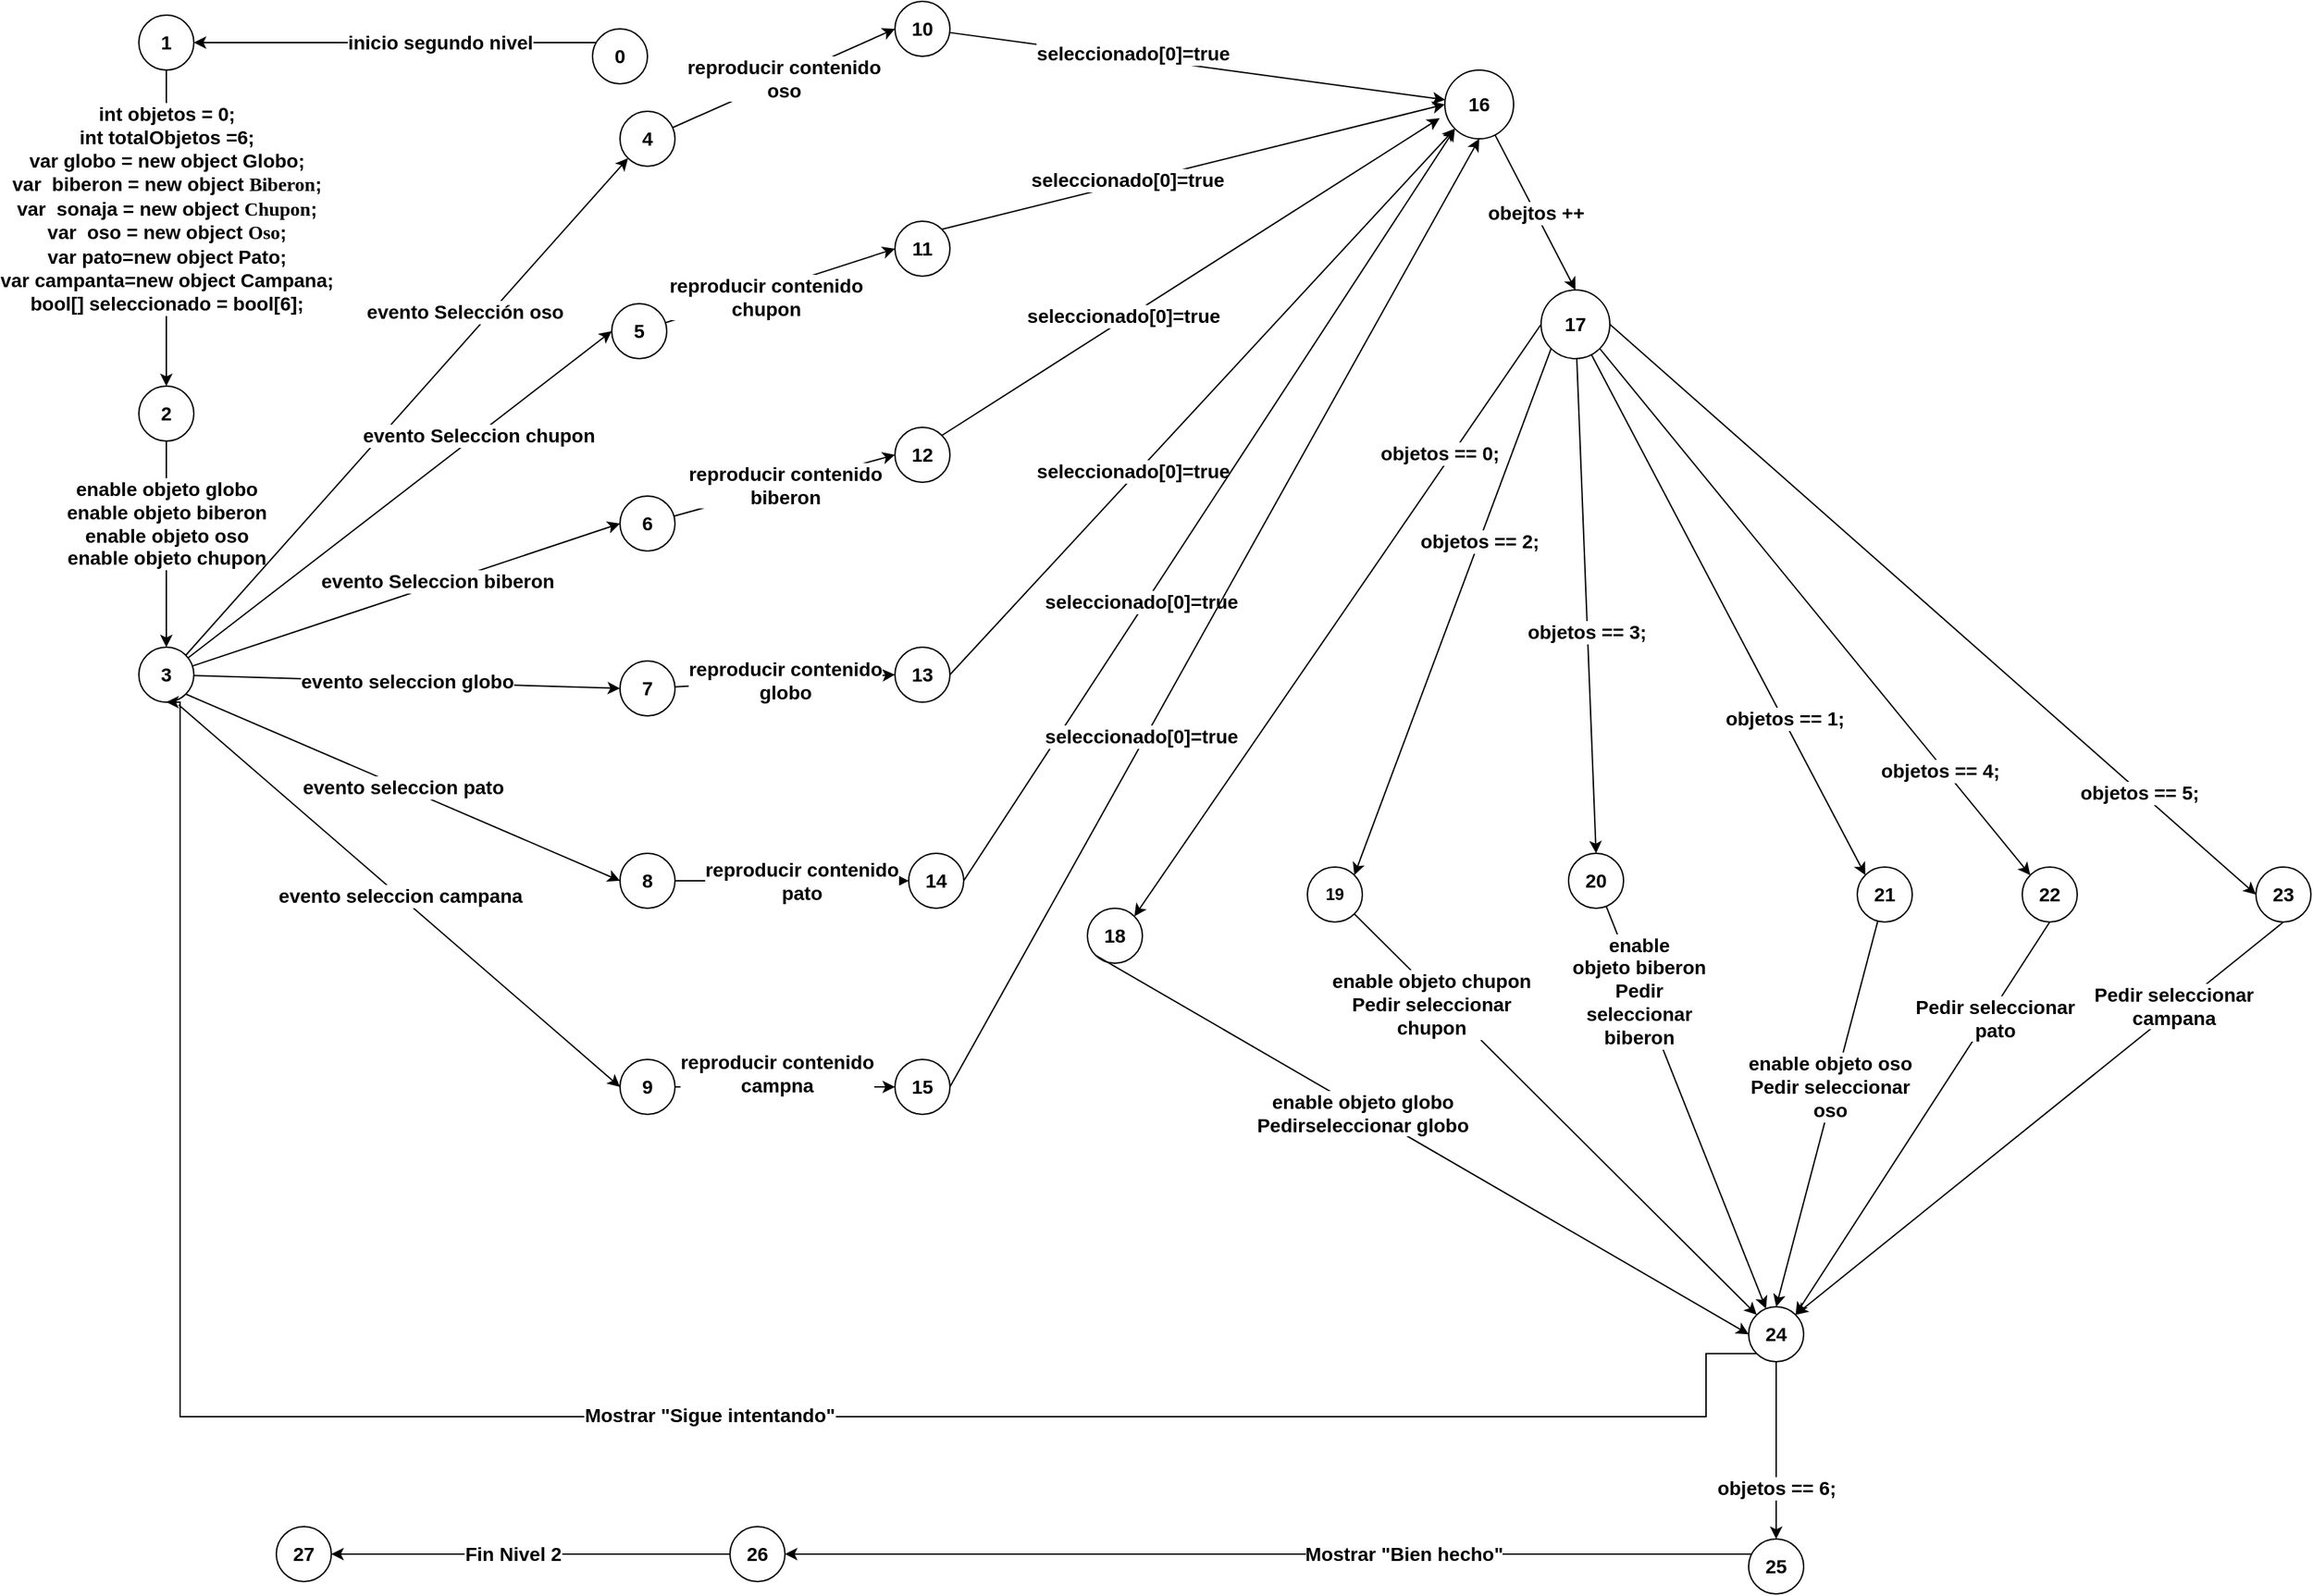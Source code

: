 <mxfile>
    <diagram id="CVBSpWrxWKY8yJDYZlBV" name="Page-1">
        <mxGraphModel dx="2367" dy="688" grid="1" gridSize="10" guides="1" tooltips="1" connect="1" arrows="1" fold="1" page="1" pageScale="1" pageWidth="827" pageHeight="1169" math="0" shadow="0">
            <root>
                <mxCell id="0"/>
                <mxCell id="1" parent="0"/>
                <mxCell id="2" value="&lt;font style=&quot;font-size: 14px&quot;&gt;&lt;b&gt;int objetos = 0;&lt;br&gt;int totalObjetos =6;&lt;br&gt;var globo = new object Globo;&lt;br&gt;var&amp;nbsp; biberon = new object&amp;nbsp;&lt;span id=&quot;docs-internal-guid-bed3e04a-7fff-10f9-2f48-ff0e256e0e4b&quot;&gt;&lt;span style=&quot;font-family: &amp;#34;times&amp;#34; , serif ; background-color: transparent ; vertical-align: baseline&quot;&gt;Biberon&lt;/span&gt;&lt;/span&gt;;&lt;br&gt;var&amp;nbsp; sonaja = new object &lt;font face=&quot;times, serif&quot;&gt;Chupon&lt;/font&gt;;&lt;br&gt;var&amp;nbsp; oso = new object&amp;nbsp;&lt;span id=&quot;docs-internal-guid-bed3e04a-7fff-10f9-2f48-ff0e256e0e4b&quot;&gt;&lt;span style=&quot;font-family: &amp;#34;times&amp;#34; , serif ; background-color: transparent ; vertical-align: baseline&quot;&gt;Oso&lt;/span&gt;&lt;/span&gt;;&lt;br&gt;var pato=new object Pato;&lt;br&gt;var campanta=new object Campana;&lt;br&gt;bool[] seleccionado = bool[6];&lt;/b&gt;&lt;/font&gt;" style="edgeStyle=orthogonalEdgeStyle;rounded=0;orthogonalLoop=1;jettySize=auto;html=1;entryX=0.5;entryY=0;entryDx=0;entryDy=0;exitX=0.5;exitY=1;exitDx=0;exitDy=0;" parent="1" source="3" target="5" edge="1">
                    <mxGeometry x="-0.129" relative="1" as="geometry">
                        <Array as="points">
                            <mxPoint x="70" y="120"/>
                            <mxPoint x="70" y="120"/>
                        </Array>
                        <mxPoint y="1" as="offset"/>
                    </mxGeometry>
                </mxCell>
                <mxCell id="3" value="&lt;font style=&quot;font-size: 14px&quot;&gt;&lt;b&gt;1&lt;/b&gt;&lt;/font&gt;" style="ellipse;whiteSpace=wrap;html=1;aspect=fixed;" parent="1" vertex="1">
                    <mxGeometry x="50" y="20" width="40" height="40" as="geometry"/>
                </mxCell>
                <mxCell id="4" value="&lt;font style=&quot;font-size: 14px&quot;&gt;&lt;b&gt;enable objeto globo&lt;br&gt;enable objeto biberon&lt;br&gt;enable objeto oso&lt;br&gt;enable objeto chupon&lt;/b&gt;&lt;/font&gt;" style="edgeStyle=orthogonalEdgeStyle;rounded=0;orthogonalLoop=1;jettySize=auto;html=1;" parent="1" source="5" target="10" edge="1">
                    <mxGeometry x="-0.2" relative="1" as="geometry">
                        <mxPoint as="offset"/>
                    </mxGeometry>
                </mxCell>
                <mxCell id="5" value="&lt;font style=&quot;font-size: 14px&quot;&gt;&lt;b&gt;2&lt;/b&gt;&lt;/font&gt;" style="ellipse;whiteSpace=wrap;html=1;aspect=fixed;" parent="1" vertex="1">
                    <mxGeometry x="50" y="290" width="40" height="40" as="geometry"/>
                </mxCell>
                <mxCell id="6" value="&lt;font style=&quot;font-size: 14px&quot;&gt;&lt;b&gt;evento Selección oso&lt;/b&gt;&lt;/font&gt;" style="rounded=0;orthogonalLoop=1;jettySize=auto;html=1;entryX=0;entryY=1;entryDx=0;entryDy=0;exitX=1;exitY=0;exitDx=0;exitDy=0;" parent="1" edge="1" target="12" source="10">
                    <mxGeometry x="0.329" y="14" relative="1" as="geometry">
                        <mxPoint x="137.432" y="390.195" as="sourcePoint"/>
                        <mxPoint x="280" y="310" as="targetPoint"/>
                        <mxPoint as="offset"/>
                    </mxGeometry>
                </mxCell>
                <mxCell id="7" value="&lt;font style=&quot;font-size: 14px&quot;&gt;&lt;b&gt;evento Seleccion chupon&lt;/b&gt;&lt;/font&gt;" style="rounded=0;orthogonalLoop=1;jettySize=auto;html=1;entryX=0;entryY=0.5;entryDx=0;entryDy=0;" parent="1" source="10" target="40" edge="1">
                    <mxGeometry x="0.369" y="-1" relative="1" as="geometry">
                        <mxPoint as="offset"/>
                    </mxGeometry>
                </mxCell>
                <mxCell id="8" value="&lt;b&gt;&lt;font style=&quot;font-size: 14px&quot;&gt;evento Seleccion biberon&amp;nbsp;&lt;/font&gt;&lt;/b&gt;" style="rounded=0;orthogonalLoop=1;jettySize=auto;html=1;entryX=0;entryY=0.5;entryDx=0;entryDy=0;" parent="1" source="10" target="14" edge="1">
                    <mxGeometry x="0.161" y="1" relative="1" as="geometry">
                        <mxPoint as="offset"/>
                    </mxGeometry>
                </mxCell>
                <mxCell id="9" value="&lt;font style=&quot;font-size: 14px&quot;&gt;&lt;b&gt;evento seleccion globo&lt;/b&gt;&lt;/font&gt;" style="rounded=0;orthogonalLoop=1;jettySize=auto;html=1;entryX=0;entryY=0.5;entryDx=0;entryDy=0;" parent="1" source="10" target="17" edge="1">
                    <mxGeometry relative="1" as="geometry"/>
                </mxCell>
                <mxCell id="10" value="&lt;font style=&quot;font-size: 14px&quot;&gt;&lt;b&gt;3&lt;/b&gt;&lt;/font&gt;" style="ellipse;whiteSpace=wrap;html=1;aspect=fixed;" parent="1" vertex="1">
                    <mxGeometry x="50" y="480" width="40" height="40" as="geometry"/>
                </mxCell>
                <mxCell id="11" value="&lt;font style=&quot;font-size: 14px&quot;&gt;&lt;b&gt;reproducir contenido&lt;br&gt;oso&lt;/b&gt;&lt;/font&gt;" style="edgeStyle=none;rounded=0;orthogonalLoop=1;jettySize=auto;html=1;entryX=0;entryY=0.5;entryDx=0;entryDy=0;" parent="1" source="12" target="37" edge="1">
                    <mxGeometry relative="1" as="geometry"/>
                </mxCell>
                <mxCell id="12" value="&lt;font style=&quot;font-size: 14px&quot;&gt;&lt;b&gt;4&lt;/b&gt;&lt;/font&gt;" style="ellipse;whiteSpace=wrap;html=1;aspect=fixed;" parent="1" vertex="1">
                    <mxGeometry x="400" y="90" width="40" height="40" as="geometry"/>
                </mxCell>
                <mxCell id="13" value="&lt;font style=&quot;font-size: 14px&quot;&gt;&lt;b&gt;reproducir contenido&lt;br&gt;biberon&lt;/b&gt;&lt;/font&gt;" style="edgeStyle=none;rounded=0;orthogonalLoop=1;jettySize=auto;html=1;entryX=0;entryY=0.5;entryDx=0;entryDy=0;" parent="1" source="14" target="23" edge="1">
                    <mxGeometry relative="1" as="geometry"/>
                </mxCell>
                <mxCell id="14" value="&lt;font style=&quot;font-size: 14px&quot;&gt;&lt;b&gt;6&lt;/b&gt;&lt;/font&gt;" style="ellipse;whiteSpace=wrap;html=1;aspect=fixed;" parent="1" vertex="1">
                    <mxGeometry x="400" y="370" width="40" height="40" as="geometry"/>
                </mxCell>
                <mxCell id="15" value="&lt;font style=&quot;font-size: 14px&quot;&gt;&lt;b&gt;11&lt;/b&gt;&lt;/font&gt;" style="ellipse;whiteSpace=wrap;html=1;aspect=fixed;" parent="1" vertex="1">
                    <mxGeometry x="600" y="170" width="40" height="40" as="geometry"/>
                </mxCell>
                <mxCell id="16" value="&lt;font style=&quot;font-size: 14px&quot;&gt;&lt;b&gt;reproducir contenido &lt;br&gt;globo&lt;/b&gt;&lt;/font&gt;" style="edgeStyle=none;rounded=0;orthogonalLoop=1;jettySize=auto;html=1;entryX=0;entryY=0.5;entryDx=0;entryDy=0;" parent="1" source="17" target="31" edge="1">
                    <mxGeometry relative="1" as="geometry"/>
                </mxCell>
                <mxCell id="17" value="&lt;font style=&quot;font-size: 14px&quot;&gt;&lt;b&gt;7&lt;/b&gt;&lt;/font&gt;" style="ellipse;whiteSpace=wrap;html=1;aspect=fixed;" parent="1" vertex="1">
                    <mxGeometry x="400" y="490" width="40" height="40" as="geometry"/>
                </mxCell>
                <mxCell id="18" style="edgeStyle=none;rounded=0;orthogonalLoop=1;jettySize=auto;html=1;entryX=0.5;entryY=0;entryDx=0;entryDy=0;" parent="1" source="56" target="34" edge="1">
                    <mxGeometry relative="1" as="geometry"/>
                </mxCell>
                <mxCell id="19" value="&lt;font style=&quot;font-size: 14px&quot;&gt;&lt;b&gt;enable objeto oso&lt;br&gt;Pedir seleccionar&lt;br&gt;oso&lt;/b&gt;&lt;/font&gt;" style="edgeLabel;html=1;align=center;verticalAlign=middle;resizable=0;points=[];" parent="18" vertex="1" connectable="0">
                    <mxGeometry x="-0.235" y="4" relative="1" as="geometry">
                        <mxPoint x="-10.51" y="12.3" as="offset"/>
                    </mxGeometry>
                </mxCell>
                <mxCell id="20" value="&lt;font style=&quot;font-size: 14px&quot;&gt;&lt;b&gt;enable objeto chupon&lt;br&gt;Pedir seleccionar&lt;br&gt;chupon&lt;/b&gt;&lt;/font&gt;" style="edgeStyle=none;rounded=0;orthogonalLoop=1;jettySize=auto;html=1;entryX=0;entryY=0;entryDx=0;entryDy=0;" parent="1" source="22" target="34" edge="1">
                    <mxGeometry x="-0.584" y="-7" relative="1" as="geometry">
                        <mxPoint as="offset"/>
                    </mxGeometry>
                </mxCell>
                <mxCell id="22" value="&lt;b&gt;19&lt;/b&gt;" style="ellipse;whiteSpace=wrap;html=1;aspect=fixed;" parent="1" vertex="1">
                    <mxGeometry x="900" y="640" width="40" height="40" as="geometry"/>
                </mxCell>
                <mxCell id="23" value="&lt;font style=&quot;font-size: 14px&quot;&gt;&lt;b&gt;12&lt;/b&gt;&lt;/font&gt;" style="ellipse;whiteSpace=wrap;html=1;aspect=fixed;" parent="1" vertex="1">
                    <mxGeometry x="600" y="320" width="40" height="40" as="geometry"/>
                </mxCell>
                <mxCell id="24" value="&lt;font style=&quot;font-size: 14px&quot;&gt;&lt;b&gt;enable &lt;br&gt;objeto biberon&lt;br&gt;Pedir &lt;br&gt;seleccionar &lt;br&gt;biberon&lt;/b&gt;&lt;/font&gt;" style="edgeStyle=none;rounded=0;orthogonalLoop=1;jettySize=auto;html=1;" parent="1" source="25" target="34" edge="1">
                    <mxGeometry x="-0.585" y="-2" relative="1" as="geometry">
                        <mxPoint x="1" as="offset"/>
                    </mxGeometry>
                </mxCell>
                <mxCell id="25" value="&lt;font style=&quot;font-size: 14px&quot;&gt;&lt;b&gt;20&lt;/b&gt;&lt;/font&gt;" style="ellipse;whiteSpace=wrap;html=1;aspect=fixed;" parent="1" vertex="1">
                    <mxGeometry x="1090" y="630" width="40" height="40" as="geometry"/>
                </mxCell>
                <mxCell id="26" value="&lt;font style=&quot;font-size: 14px&quot;&gt;&lt;b&gt;objetos == 1;&lt;/b&gt;&lt;/font&gt;" style="rounded=0;orthogonalLoop=1;jettySize=auto;html=1;entryX=0;entryY=0;entryDx=0;entryDy=0;" parent="1" source="30" target="56" edge="1">
                    <mxGeometry x="0.402" y="1" relative="1" as="geometry">
                        <mxPoint as="offset"/>
                    </mxGeometry>
                </mxCell>
                <mxCell id="27" value="&lt;font style=&quot;font-size: 14px&quot;&gt;&lt;b&gt;objetos == 2;&lt;/b&gt;&lt;/font&gt;" style="edgeStyle=none;rounded=0;orthogonalLoop=1;jettySize=auto;html=1;entryX=1;entryY=0;entryDx=0;entryDy=0;exitX=0;exitY=1;exitDx=0;exitDy=0;" parent="1" source="30" target="22" edge="1">
                    <mxGeometry x="-0.267" relative="1" as="geometry">
                        <mxPoint as="offset"/>
                    </mxGeometry>
                </mxCell>
                <mxCell id="28" value="&lt;font style=&quot;font-size: 14px&quot;&gt;&lt;b&gt;objetos == 3;&lt;/b&gt;&lt;/font&gt;" style="edgeStyle=none;rounded=0;orthogonalLoop=1;jettySize=auto;html=1;entryX=0.5;entryY=0;entryDx=0;entryDy=0;" parent="1" source="30" target="25" edge="1">
                    <mxGeometry x="0.107" y="-1" relative="1" as="geometry">
                        <mxPoint as="offset"/>
                    </mxGeometry>
                </mxCell>
                <mxCell id="30" value="&lt;b&gt;&lt;font style=&quot;font-size: 14px&quot;&gt;17&lt;/font&gt;&lt;/b&gt;" style="ellipse;whiteSpace=wrap;html=1;aspect=fixed;" parent="1" vertex="1">
                    <mxGeometry x="1070" y="220" width="50" height="50" as="geometry"/>
                </mxCell>
                <mxCell id="31" value="&lt;b&gt;&lt;font style=&quot;font-size: 14px&quot;&gt;13&lt;/font&gt;&lt;/b&gt;" style="ellipse;whiteSpace=wrap;html=1;aspect=fixed;" parent="1" vertex="1">
                    <mxGeometry x="600" y="480" width="40" height="40" as="geometry"/>
                </mxCell>
                <mxCell id="32" value="&lt;font style=&quot;font-size: 14px&quot;&gt;&lt;b&gt;objetos == 6;&lt;/b&gt;&lt;/font&gt;" style="edgeStyle=orthogonalEdgeStyle;rounded=0;orthogonalLoop=1;jettySize=auto;html=1;entryX=0.5;entryY=0;entryDx=0;entryDy=0;" parent="1" source="34" target="47" edge="1">
                    <mxGeometry x="0.429" relative="1" as="geometry">
                        <mxPoint x="510" y="810" as="targetPoint"/>
                        <Array as="points">
                            <mxPoint x="1241" y="1120"/>
                        </Array>
                        <mxPoint as="offset"/>
                    </mxGeometry>
                </mxCell>
                <mxCell id="33" style="edgeStyle=orthogonalEdgeStyle;rounded=0;orthogonalLoop=1;jettySize=auto;html=1;entryX=0.5;entryY=1;entryDx=0;entryDy=0;exitX=0;exitY=1;exitDx=0;exitDy=0;" parent="1" source="34" target="10" edge="1">
                    <mxGeometry relative="1" as="geometry">
                        <Array as="points">
                            <mxPoint x="1190" y="994"/>
                            <mxPoint x="1190" y="1040"/>
                            <mxPoint x="80" y="1040"/>
                            <mxPoint x="80" y="520"/>
                        </Array>
                    </mxGeometry>
                </mxCell>
                <mxCell id="114" value="&lt;b style=&quot;font-size: 14px&quot;&gt;Mostrar &quot;Sigue intentando&quot;&lt;/b&gt;" style="edgeLabel;html=1;align=center;verticalAlign=middle;resizable=0;points=[];" vertex="1" connectable="0" parent="33">
                    <mxGeometry x="-0.062" y="-1" relative="1" as="geometry">
                        <mxPoint as="offset"/>
                    </mxGeometry>
                </mxCell>
                <mxCell id="34" value="&lt;b&gt;&lt;font style=&quot;font-size: 14px&quot;&gt;24&lt;/font&gt;&lt;/b&gt;" style="ellipse;whiteSpace=wrap;html=1;aspect=fixed;" parent="1" vertex="1">
                    <mxGeometry x="1221" y="960" width="40" height="40" as="geometry"/>
                </mxCell>
                <mxCell id="35" style="edgeStyle=none;rounded=0;orthogonalLoop=1;jettySize=auto;html=1;" parent="1" source="37" target="49" edge="1">
                    <mxGeometry relative="1" as="geometry"/>
                </mxCell>
                <mxCell id="36" value="&lt;font style=&quot;font-size: 14px&quot;&gt;&lt;b&gt;seleccionado[0]=true&lt;/b&gt;&lt;/font&gt;" style="edgeLabel;html=1;align=center;verticalAlign=middle;resizable=0;points=[];" parent="35" vertex="1" connectable="0">
                    <mxGeometry x="-0.263" y="3" relative="1" as="geometry">
                        <mxPoint as="offset"/>
                    </mxGeometry>
                </mxCell>
                <mxCell id="37" value="&lt;b&gt;&lt;font style=&quot;font-size: 14px&quot;&gt;10&lt;/font&gt;&lt;/b&gt;" style="ellipse;whiteSpace=wrap;html=1;aspect=fixed;" parent="1" vertex="1">
                    <mxGeometry x="600" y="10" width="40" height="40" as="geometry"/>
                </mxCell>
                <mxCell id="38" style="edgeStyle=none;rounded=0;orthogonalLoop=1;jettySize=auto;html=1;entryX=0;entryY=0.5;entryDx=0;entryDy=0;" parent="1" source="40" target="15" edge="1">
                    <mxGeometry relative="1" as="geometry"/>
                </mxCell>
                <mxCell id="39" value="&lt;font style=&quot;font-size: 14px&quot;&gt;&lt;b&gt;reproducir contenido&lt;br&gt;chupon&lt;/b&gt;&lt;/font&gt;" style="edgeLabel;html=1;align=center;verticalAlign=middle;resizable=0;points=[];" parent="38" vertex="1" connectable="0">
                    <mxGeometry x="-0.292" y="1" relative="1" as="geometry">
                        <mxPoint x="14" y="1" as="offset"/>
                    </mxGeometry>
                </mxCell>
                <mxCell id="40" value="&lt;font style=&quot;font-size: 14px&quot;&gt;&lt;b&gt;5&lt;/b&gt;&lt;/font&gt;" style="ellipse;whiteSpace=wrap;html=1;aspect=fixed;" parent="1" vertex="1">
                    <mxGeometry x="394" y="230" width="40" height="40" as="geometry"/>
                </mxCell>
                <mxCell id="41" value="" style="edgeStyle=orthogonalEdgeStyle;rounded=0;orthogonalLoop=1;jettySize=auto;html=1;entryX=1;entryY=0.5;entryDx=0;entryDy=0;" parent="1" source="43" target="3" edge="1">
                    <mxGeometry relative="1" as="geometry">
                        <mxPoint x="190" y="90" as="targetPoint"/>
                        <Array as="points">
                            <mxPoint x="400" y="40"/>
                        </Array>
                    </mxGeometry>
                </mxCell>
                <mxCell id="42" value="&lt;font style=&quot;font-size: 14px&quot;&gt;&lt;b&gt;inicio segundo nivel&lt;/b&gt;&lt;/font&gt;" style="edgeLabel;html=1;align=center;verticalAlign=middle;resizable=0;points=[];" parent="41" vertex="1" connectable="0">
                    <mxGeometry x="-0.267" y="-1" relative="1" as="geometry">
                        <mxPoint x="-6" y="1" as="offset"/>
                    </mxGeometry>
                </mxCell>
                <mxCell id="43" value="&lt;b&gt;&lt;font style=&quot;font-size: 14px&quot;&gt;0&lt;/font&gt;&lt;/b&gt;" style="ellipse;whiteSpace=wrap;html=1;aspect=fixed;" parent="1" vertex="1">
                    <mxGeometry x="380" y="30" width="40" height="40" as="geometry"/>
                </mxCell>
                <mxCell id="44" style="edgeStyle=orthogonalEdgeStyle;rounded=0;orthogonalLoop=1;jettySize=auto;html=1;exitX=0.5;exitY=1;exitDx=0;exitDy=0;" parent="1" source="40" target="40" edge="1">
                    <mxGeometry relative="1" as="geometry"/>
                </mxCell>
                <mxCell id="45" style="edgeStyle=orthogonalEdgeStyle;rounded=0;orthogonalLoop=1;jettySize=auto;html=1;" parent="1" source="47" target="63" edge="1">
                    <mxGeometry relative="1" as="geometry">
                        <Array as="points">
                            <mxPoint x="1150" y="1140"/>
                            <mxPoint x="1150" y="1140"/>
                        </Array>
                    </mxGeometry>
                </mxCell>
                <mxCell id="46" value="&lt;font style=&quot;font-size: 14px&quot;&gt;&lt;b&gt;Mostrar &quot;Bien hecho&quot;&lt;/b&gt;&lt;/font&gt;" style="edgeLabel;html=1;align=center;verticalAlign=middle;resizable=0;points=[];" parent="45" vertex="1" connectable="0">
                    <mxGeometry x="-0.3" relative="1" as="geometry">
                        <mxPoint x="-7" as="offset"/>
                    </mxGeometry>
                </mxCell>
                <mxCell id="47" value="&lt;b&gt;&lt;font style=&quot;font-size: 14px&quot;&gt;25&lt;/font&gt;&lt;/b&gt;" style="ellipse;whiteSpace=wrap;html=1;aspect=fixed;" parent="1" vertex="1">
                    <mxGeometry x="1221" y="1129" width="40" height="40" as="geometry"/>
                </mxCell>
                <mxCell id="48" value="&lt;font style=&quot;font-size: 14px&quot;&gt;&lt;b&gt;obejtos ++&lt;/b&gt;&lt;/font&gt;" style="edgeStyle=none;rounded=0;orthogonalLoop=1;jettySize=auto;html=1;entryX=0.5;entryY=0;entryDx=0;entryDy=0;" parent="1" source="49" target="30" edge="1">
                    <mxGeometry relative="1" as="geometry"/>
                </mxCell>
                <mxCell id="49" value="&lt;font style=&quot;font-size: 14px&quot;&gt;&lt;b&gt;16&lt;/b&gt;&lt;/font&gt;" style="ellipse;whiteSpace=wrap;html=1;aspect=fixed;" parent="1" vertex="1">
                    <mxGeometry x="1000" y="60" width="50" height="50" as="geometry"/>
                </mxCell>
                <mxCell id="50" style="edgeStyle=none;rounded=0;orthogonalLoop=1;jettySize=auto;html=1;exitX=1;exitY=0;exitDx=0;exitDy=0;entryX=0;entryY=0.5;entryDx=0;entryDy=0;" parent="1" source="15" target="49" edge="1">
                    <mxGeometry relative="1" as="geometry">
                        <mxPoint x="497.738" y="329.239" as="sourcePoint"/>
                        <mxPoint x="660" y="421" as="targetPoint"/>
                    </mxGeometry>
                </mxCell>
                <mxCell id="51" value="&lt;b&gt;&lt;font style=&quot;font-size: 14px&quot;&gt;seleccionado[0]=true&lt;/font&gt;&lt;/b&gt;" style="edgeLabel;html=1;align=center;verticalAlign=middle;resizable=0;points=[];" parent="50" vertex="1" connectable="0">
                    <mxGeometry x="-0.263" y="3" relative="1" as="geometry">
                        <mxPoint as="offset"/>
                    </mxGeometry>
                </mxCell>
                <mxCell id="52" style="edgeStyle=none;rounded=0;orthogonalLoop=1;jettySize=auto;html=1;exitX=1;exitY=0;exitDx=0;exitDy=0;entryX=-0.075;entryY=0.7;entryDx=0;entryDy=0;entryPerimeter=0;" parent="1" source="23" target="49" edge="1">
                    <mxGeometry relative="1" as="geometry">
                        <mxPoint x="507.738" y="339.239" as="sourcePoint"/>
                        <mxPoint x="658" y="418" as="targetPoint"/>
                    </mxGeometry>
                </mxCell>
                <mxCell id="53" value="&lt;b&gt;&lt;font style=&quot;font-size: 14px&quot;&gt;seleccionado[0]=true&lt;/font&gt;&lt;/b&gt;" style="edgeLabel;html=1;align=center;verticalAlign=middle;resizable=0;points=[];" parent="52" vertex="1" connectable="0">
                    <mxGeometry x="-0.263" y="3" relative="1" as="geometry">
                        <mxPoint as="offset"/>
                    </mxGeometry>
                </mxCell>
                <mxCell id="54" style="edgeStyle=none;rounded=0;orthogonalLoop=1;jettySize=auto;html=1;exitX=1;exitY=0.5;exitDx=0;exitDy=0;entryX=0;entryY=1;entryDx=0;entryDy=0;" parent="1" source="31" target="49" edge="1">
                    <mxGeometry relative="1" as="geometry">
                        <mxPoint x="517.738" y="349.239" as="sourcePoint"/>
                        <mxPoint x="692.283" y="440.72" as="targetPoint"/>
                    </mxGeometry>
                </mxCell>
                <mxCell id="55" value="&lt;b&gt;&lt;font style=&quot;font-size: 14px&quot;&gt;seleccionado[0]=true&lt;/font&gt;&lt;/b&gt;" style="edgeLabel;html=1;align=center;verticalAlign=middle;resizable=0;points=[];" parent="54" vertex="1" connectable="0">
                    <mxGeometry x="-0.263" y="3" relative="1" as="geometry">
                        <mxPoint as="offset"/>
                    </mxGeometry>
                </mxCell>
                <mxCell id="56" value="&lt;b&gt;&lt;font style=&quot;font-size: 14px&quot;&gt;21&lt;/font&gt;&lt;/b&gt;" style="ellipse;whiteSpace=wrap;html=1;aspect=fixed;" parent="1" vertex="1">
                    <mxGeometry x="1300" y="640" width="40" height="40" as="geometry"/>
                </mxCell>
                <mxCell id="58" value="&lt;font style=&quot;font-size: 14px&quot;&gt;&lt;b&gt;18&lt;/b&gt;&lt;/font&gt;" style="ellipse;whiteSpace=wrap;html=1;aspect=fixed;" parent="1" vertex="1">
                    <mxGeometry x="740" y="670" width="40" height="40" as="geometry"/>
                </mxCell>
                <mxCell id="61" style="edgeStyle=orthogonalEdgeStyle;rounded=0;orthogonalLoop=1;jettySize=auto;html=1;entryX=1;entryY=0.5;entryDx=0;entryDy=0;" parent="1" source="63" target="64" edge="1">
                    <mxGeometry relative="1" as="geometry"/>
                </mxCell>
                <mxCell id="62" value="&lt;font style=&quot;font-size: 14px&quot;&gt;&lt;b&gt;Fin Nivel 2&lt;/b&gt;&lt;/font&gt;" style="edgeLabel;html=1;align=center;verticalAlign=middle;resizable=0;points=[];" parent="61" vertex="1" connectable="0">
                    <mxGeometry x="0.222" y="-2" relative="1" as="geometry">
                        <mxPoint x="19" y="2" as="offset"/>
                    </mxGeometry>
                </mxCell>
                <mxCell id="63" value="&lt;font style=&quot;font-size: 14px&quot;&gt;&lt;b&gt;26&lt;/b&gt;&lt;/font&gt;" style="ellipse;whiteSpace=wrap;html=1;aspect=fixed;" parent="1" vertex="1">
                    <mxGeometry x="480" y="1120" width="40" height="40" as="geometry"/>
                </mxCell>
                <mxCell id="64" value="&lt;font style=&quot;font-size: 14px&quot;&gt;&lt;b&gt;27&lt;/b&gt;&lt;/font&gt;" style="ellipse;whiteSpace=wrap;html=1;aspect=fixed;" parent="1" vertex="1">
                    <mxGeometry x="150" y="1120" width="40" height="40" as="geometry"/>
                </mxCell>
                <mxCell id="65" value="&lt;font style=&quot;font-size: 14px&quot;&gt;&lt;b&gt;8&lt;/b&gt;&lt;/font&gt;" style="ellipse;whiteSpace=wrap;html=1;aspect=fixed;" vertex="1" parent="1">
                    <mxGeometry x="400" y="630" width="40" height="40" as="geometry"/>
                </mxCell>
                <mxCell id="66" value="&lt;font style=&quot;font-size: 14px&quot;&gt;&lt;b&gt;9&lt;/b&gt;&lt;/font&gt;" style="ellipse;whiteSpace=wrap;html=1;aspect=fixed;" vertex="1" parent="1">
                    <mxGeometry x="400" y="780" width="40" height="40" as="geometry"/>
                </mxCell>
                <mxCell id="68" value="&lt;font style=&quot;font-size: 14px&quot;&gt;&lt;b&gt;evento seleccion pato&lt;/b&gt;&lt;/font&gt;" style="rounded=0;orthogonalLoop=1;jettySize=auto;html=1;entryX=0;entryY=0.5;entryDx=0;entryDy=0;exitX=1;exitY=1;exitDx=0;exitDy=0;" edge="1" parent="1" source="10" target="65">
                    <mxGeometry relative="1" as="geometry">
                        <mxPoint x="80" y="410" as="sourcePoint"/>
                        <mxPoint x="273.36" y="608.91" as="targetPoint"/>
                    </mxGeometry>
                </mxCell>
                <mxCell id="69" value="&lt;font style=&quot;font-size: 14px&quot;&gt;&lt;b&gt;evento seleccion campana&lt;/b&gt;&lt;/font&gt;" style="rounded=0;orthogonalLoop=1;jettySize=auto;html=1;entryX=0;entryY=0.5;entryDx=0;entryDy=0;exitX=0.725;exitY=1.05;exitDx=0;exitDy=0;exitPerimeter=0;" edge="1" parent="1" source="10" target="66">
                    <mxGeometry relative="1" as="geometry">
                        <mxPoint x="100.001" y="560.004" as="sourcePoint"/>
                        <mxPoint x="263.36" y="668.91" as="targetPoint"/>
                    </mxGeometry>
                </mxCell>
                <mxCell id="70" value="&lt;font style=&quot;font-size: 14px&quot;&gt;&lt;b&gt;reproducir contenido &lt;br&gt;pato&lt;/b&gt;&lt;/font&gt;" style="edgeStyle=none;rounded=0;orthogonalLoop=1;jettySize=auto;html=1;exitX=1;exitY=0.5;exitDx=0;exitDy=0;entryX=0;entryY=0.5;entryDx=0;entryDy=0;" edge="1" parent="1" source="65" target="72">
                    <mxGeometry x="0.077" relative="1" as="geometry">
                        <mxPoint x="330" y="579.5" as="sourcePoint"/>
                        <mxPoint x="440" y="580" as="targetPoint"/>
                        <mxPoint as="offset"/>
                    </mxGeometry>
                </mxCell>
                <mxCell id="71" value="&lt;font style=&quot;font-size: 14px&quot;&gt;&lt;b&gt;reproducir contenido &lt;br&gt;campna&lt;/b&gt;&lt;/font&gt;" style="edgeStyle=none;rounded=0;orthogonalLoop=1;jettySize=auto;html=1;exitX=1;exitY=0.5;exitDx=0;exitDy=0;entryX=0;entryY=0.5;entryDx=0;entryDy=0;" edge="1" parent="1" source="66" target="73">
                    <mxGeometry x="-0.077" y="10" relative="1" as="geometry">
                        <mxPoint x="330" y="649.5" as="sourcePoint"/>
                        <mxPoint x="440" y="650" as="targetPoint"/>
                        <mxPoint as="offset"/>
                    </mxGeometry>
                </mxCell>
                <mxCell id="72" value="&lt;font style=&quot;font-size: 14px&quot;&gt;&lt;b&gt;14&lt;/b&gt;&lt;/font&gt;" style="ellipse;whiteSpace=wrap;html=1;aspect=fixed;" vertex="1" parent="1">
                    <mxGeometry x="610" y="630" width="40" height="40" as="geometry"/>
                </mxCell>
                <mxCell id="73" value="&lt;b&gt;&lt;font style=&quot;font-size: 14px&quot;&gt;15&lt;/font&gt;&lt;/b&gt;" style="ellipse;whiteSpace=wrap;html=1;aspect=fixed;" vertex="1" parent="1">
                    <mxGeometry x="600" y="780" width="40" height="40" as="geometry"/>
                </mxCell>
                <mxCell id="81" style="edgeStyle=none;rounded=0;orthogonalLoop=1;jettySize=auto;html=1;exitX=1;exitY=0.5;exitDx=0;exitDy=0;entryX=0;entryY=1;entryDx=0;entryDy=0;" edge="1" parent="1" source="72" target="49">
                    <mxGeometry relative="1" as="geometry">
                        <mxPoint x="530" y="507.93" as="sourcePoint"/>
                        <mxPoint x="1020" y="110" as="targetPoint"/>
                    </mxGeometry>
                </mxCell>
                <mxCell id="82" value="&lt;b&gt;&lt;font style=&quot;font-size: 14px&quot;&gt;seleccionado[0]=true&lt;/font&gt;&lt;/b&gt;" style="edgeLabel;html=1;align=center;verticalAlign=middle;resizable=0;points=[];" vertex="1" connectable="0" parent="81">
                    <mxGeometry x="-0.263" y="3" relative="1" as="geometry">
                        <mxPoint as="offset"/>
                    </mxGeometry>
                </mxCell>
                <mxCell id="83" style="edgeStyle=none;rounded=0;orthogonalLoop=1;jettySize=auto;html=1;exitX=1;exitY=0.5;exitDx=0;exitDy=0;entryX=0.5;entryY=1;entryDx=0;entryDy=0;" edge="1" parent="1" source="73" target="49">
                    <mxGeometry relative="1" as="geometry">
                        <mxPoint x="510" y="590" as="sourcePoint"/>
                        <mxPoint x="1030" y="200" as="targetPoint"/>
                    </mxGeometry>
                </mxCell>
                <mxCell id="84" value="&lt;b&gt;&lt;font style=&quot;font-size: 14px&quot;&gt;seleccionado[0]=true&lt;/font&gt;&lt;/b&gt;" style="edgeLabel;html=1;align=center;verticalAlign=middle;resizable=0;points=[];" vertex="1" connectable="0" parent="83">
                    <mxGeometry x="-0.263" y="3" relative="1" as="geometry">
                        <mxPoint as="offset"/>
                    </mxGeometry>
                </mxCell>
                <mxCell id="86" value="&lt;b&gt;&lt;font style=&quot;font-size: 14px&quot;&gt;objetos == 0;&lt;/font&gt;&lt;/b&gt;" style="edgeStyle=none;rounded=0;orthogonalLoop=1;jettySize=auto;html=1;entryX=1;entryY=0;entryDx=0;entryDy=0;exitX=0;exitY=0.5;exitDx=0;exitDy=0;" edge="1" parent="1" source="30" target="58">
                    <mxGeometry x="-0.544" y="-8" relative="1" as="geometry">
                        <mxPoint x="951.7" y="530.003" as="sourcePoint"/>
                        <mxPoint x="920.002" y="676.298" as="targetPoint"/>
                        <mxPoint as="offset"/>
                    </mxGeometry>
                </mxCell>
                <mxCell id="87" value="&lt;b&gt;&lt;font style=&quot;font-size: 14px&quot;&gt;objetos == 4;&lt;/font&gt;&lt;/b&gt;" style="rounded=0;orthogonalLoop=1;jettySize=auto;html=1;entryX=0;entryY=0;entryDx=0;entryDy=0;exitX=1;exitY=1;exitDx=0;exitDy=0;" edge="1" parent="1" source="30" target="89">
                    <mxGeometry x="0.594" y="-3" relative="1" as="geometry">
                        <mxPoint x="1250.004" y="489.997" as="sourcePoint"/>
                        <mxPoint x="1451.048" y="672.418" as="targetPoint"/>
                        <mxPoint as="offset"/>
                    </mxGeometry>
                </mxCell>
                <mxCell id="88" value="&lt;font style=&quot;font-size: 14px&quot;&gt;&lt;b&gt;objetos == 5;&lt;/b&gt;&lt;/font&gt;" style="rounded=0;orthogonalLoop=1;jettySize=auto;html=1;entryX=0;entryY=0.5;entryDx=0;entryDy=0;exitX=1;exitY=0.5;exitDx=0;exitDy=0;" edge="1" parent="1" source="30" target="90">
                    <mxGeometry x="0.64" y="-1" relative="1" as="geometry">
                        <mxPoint x="1280.004" y="479.997" as="sourcePoint"/>
                        <mxPoint x="1525.858" y="635.858" as="targetPoint"/>
                        <mxPoint as="offset"/>
                    </mxGeometry>
                </mxCell>
                <mxCell id="89" value="&lt;font style=&quot;font-size: 14px&quot;&gt;&lt;b&gt;22&lt;/b&gt;&lt;/font&gt;" style="ellipse;whiteSpace=wrap;html=1;aspect=fixed;" vertex="1" parent="1">
                    <mxGeometry x="1420" y="640" width="40" height="40" as="geometry"/>
                </mxCell>
                <mxCell id="90" value="&lt;b&gt;&lt;font style=&quot;font-size: 14px&quot;&gt;23&lt;/font&gt;&lt;/b&gt;" style="ellipse;whiteSpace=wrap;html=1;aspect=fixed;" vertex="1" parent="1">
                    <mxGeometry x="1590" y="640" width="40" height="40" as="geometry"/>
                </mxCell>
                <mxCell id="93" style="edgeStyle=orthogonalEdgeStyle;rounded=0;orthogonalLoop=1;jettySize=auto;html=1;exitX=0.5;exitY=1;exitDx=0;exitDy=0;" edge="1" parent="1" source="72" target="72">
                    <mxGeometry relative="1" as="geometry"/>
                </mxCell>
                <mxCell id="94" style="edgeStyle=none;rounded=0;orthogonalLoop=1;jettySize=auto;html=1;entryX=1;entryY=0;entryDx=0;entryDy=0;exitX=0.5;exitY=1;exitDx=0;exitDy=0;" edge="1" parent="1" source="89" target="34">
                    <mxGeometry relative="1" as="geometry">
                        <mxPoint x="1480" y="680" as="sourcePoint"/>
                        <mxPoint x="1410" y="1020" as="targetPoint"/>
                    </mxGeometry>
                </mxCell>
                <mxCell id="95" value="&lt;font style=&quot;font-size: 14px&quot;&gt;&lt;b&gt;Pedir seleccionar&lt;br&gt;pato&lt;/b&gt;&lt;/font&gt;" style="edgeLabel;html=1;align=center;verticalAlign=middle;resizable=0;points=[];" vertex="1" connectable="0" parent="94">
                    <mxGeometry x="-0.235" y="4" relative="1" as="geometry">
                        <mxPoint x="27.23" y="-41.34" as="offset"/>
                    </mxGeometry>
                </mxCell>
                <mxCell id="96" style="edgeStyle=none;rounded=0;orthogonalLoop=1;jettySize=auto;html=1;exitX=0.5;exitY=1;exitDx=0;exitDy=0;entryX=1;entryY=0;entryDx=0;entryDy=0;" edge="1" parent="1" source="90" target="34">
                    <mxGeometry relative="1" as="geometry">
                        <mxPoint x="1539.458" y="839.998" as="sourcePoint"/>
                        <mxPoint x="1640" y="1030" as="targetPoint"/>
                    </mxGeometry>
                </mxCell>
                <mxCell id="97" value="&lt;font style=&quot;font-size: 14px&quot;&gt;&lt;b&gt;Pedir seleccionar&lt;br&gt;campana&lt;/b&gt;&lt;/font&gt;" style="edgeLabel;html=1;align=center;verticalAlign=middle;resizable=0;points=[];" vertex="1" connectable="0" parent="96">
                    <mxGeometry x="-0.235" y="4" relative="1" as="geometry">
                        <mxPoint x="52.99" y="-52.27" as="offset"/>
                    </mxGeometry>
                </mxCell>
                <mxCell id="112" value="&lt;b&gt;&lt;font style=&quot;font-size: 14px&quot;&gt;enable objeto globo&lt;br&gt;Pedirseleccionar globo&lt;/font&gt;&lt;/b&gt;" style="edgeStyle=none;rounded=0;orthogonalLoop=1;jettySize=auto;html=1;entryX=0;entryY=0.5;entryDx=0;entryDy=0;exitX=0;exitY=1;exitDx=0;exitDy=0;" edge="1" parent="1" source="58" target="34">
                    <mxGeometry x="-0.177" y="-3" relative="1" as="geometry">
                        <mxPoint y="-1" as="offset"/>
                        <mxPoint x="900.003" y="750.001" as="sourcePoint"/>
                        <mxPoint x="1192.688" y="1041.748" as="targetPoint"/>
                    </mxGeometry>
                </mxCell>
            </root>
        </mxGraphModel>
    </diagram>
</mxfile>